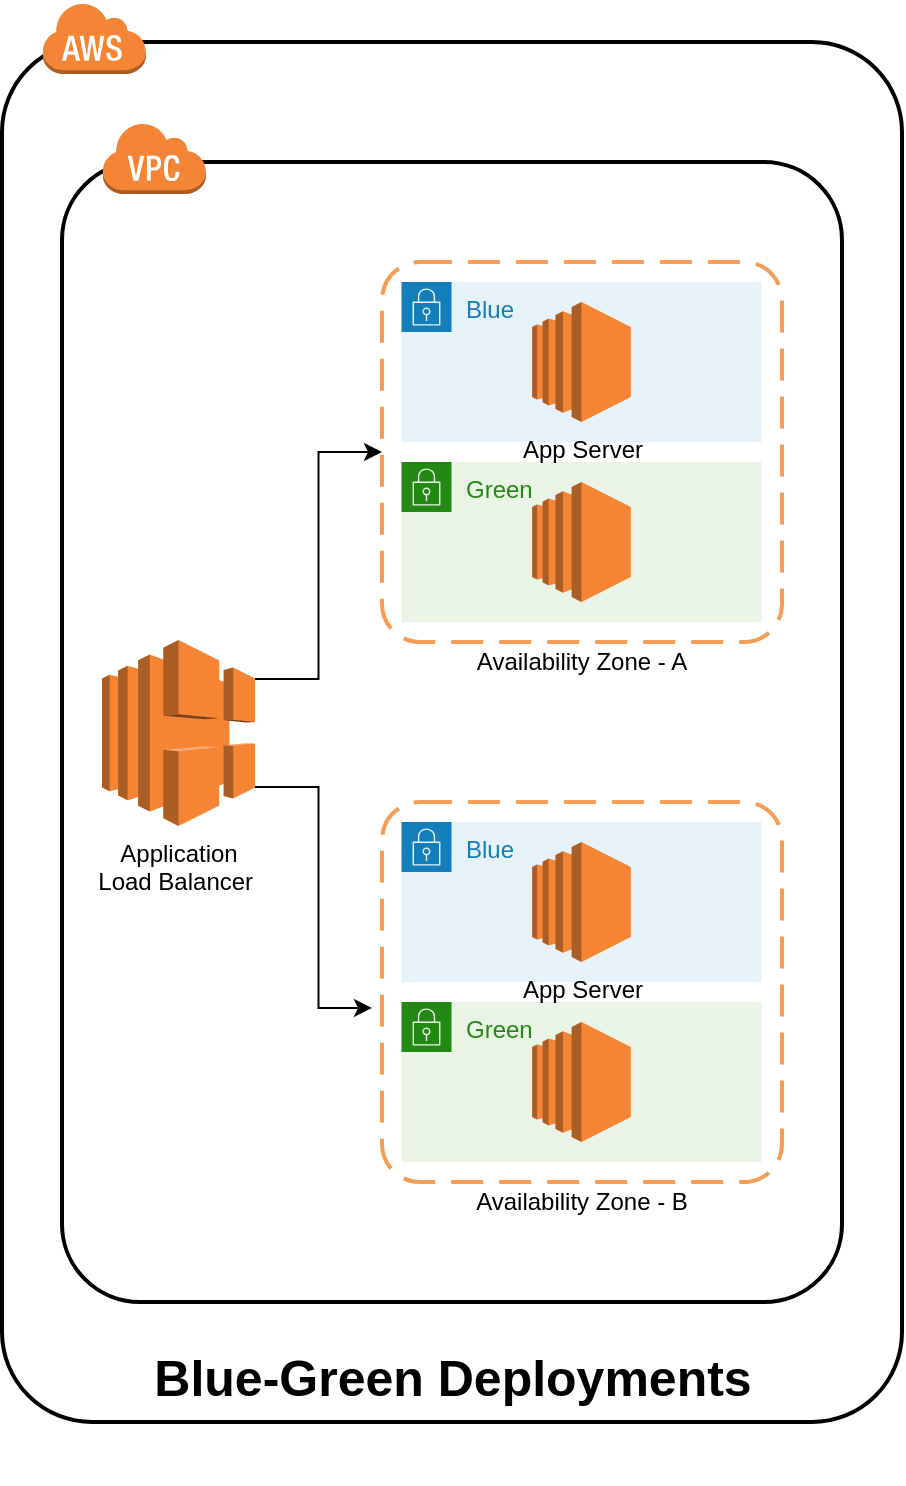 <mxfile version="13.9.9" type="device"><diagram id="iI63inaK8NdylZdRDn-V" name="Page-1"><mxGraphModel dx="1106" dy="767" grid="1" gridSize="10" guides="1" tooltips="1" connect="1" arrows="1" fold="1" page="1" pageScale="1" pageWidth="1169" pageHeight="827" math="0" shadow="0"><root><mxCell id="0"/><mxCell id="1" parent="0"/><mxCell id="UM9Xraa7WFNnEX38eloO-1" value="" style="rounded=1;arcSize=10;dashed=0;fillColor=none;gradientColor=none;strokeWidth=2;" vertex="1" parent="1"><mxGeometry x="130" y="100" width="450" height="690" as="geometry"/></mxCell><mxCell id="UM9Xraa7WFNnEX38eloO-2" value="" style="dashed=0;html=1;shape=mxgraph.aws3.cloud;fillColor=#F58536;gradientColor=none;dashed=0;" vertex="1" parent="1"><mxGeometry x="150" y="80" width="52" height="36" as="geometry"/></mxCell><mxCell id="UM9Xraa7WFNnEX38eloO-3" value="" style="rounded=1;arcSize=10;dashed=0;fillColor=none;gradientColor=none;strokeWidth=2;" vertex="1" parent="1"><mxGeometry x="160" y="160" width="390" height="570" as="geometry"/></mxCell><mxCell id="UM9Xraa7WFNnEX38eloO-4" value="" style="dashed=0;html=1;shape=mxgraph.aws3.virtual_private_cloud;fillColor=#F58536;gradientColor=none;dashed=0;" vertex="1" parent="1"><mxGeometry x="180" y="140" width="52" height="36" as="geometry"/></mxCell><mxCell id="UM9Xraa7WFNnEX38eloO-5" value="" style="rounded=1;arcSize=10;dashed=1;strokeColor=#F59D56;fillColor=none;gradientColor=none;dashPattern=8 4;strokeWidth=2;" vertex="1" parent="1"><mxGeometry x="320" y="210" width="200" height="190" as="geometry"/></mxCell><mxCell id="UM9Xraa7WFNnEX38eloO-7" value="Green" style="points=[[0,0],[0.25,0],[0.5,0],[0.75,0],[1,0],[1,0.25],[1,0.5],[1,0.75],[1,1],[0.75,1],[0.5,1],[0.25,1],[0,1],[0,0.75],[0,0.5],[0,0.25]];outlineConnect=0;gradientColor=none;html=1;whiteSpace=wrap;fontSize=12;fontStyle=0;shape=mxgraph.aws4.group;grIcon=mxgraph.aws4.group_security_group;grStroke=0;strokeColor=#248814;fillColor=#E9F3E6;verticalAlign=top;align=left;spacingLeft=30;fontColor=#248814;dashed=0;" vertex="1" parent="1"><mxGeometry x="329.75" y="310" width="180" height="80" as="geometry"/></mxCell><mxCell id="UM9Xraa7WFNnEX38eloO-8" value="Blue" style="points=[[0,0],[0.25,0],[0.5,0],[0.75,0],[1,0],[1,0.25],[1,0.5],[1,0.75],[1,1],[0.75,1],[0.5,1],[0.25,1],[0,1],[0,0.75],[0,0.5],[0,0.25]];outlineConnect=0;gradientColor=none;html=1;whiteSpace=wrap;fontSize=12;fontStyle=0;shape=mxgraph.aws4.group;grIcon=mxgraph.aws4.group_security_group;grStroke=0;strokeColor=#147EBA;fillColor=#E6F2F8;verticalAlign=top;align=left;spacingLeft=30;fontColor=#147EBA;dashed=0;" vertex="1" parent="1"><mxGeometry x="329.75" y="220" width="180" height="80" as="geometry"/></mxCell><mxCell id="UM9Xraa7WFNnEX38eloO-9" value="" style="rounded=1;arcSize=10;dashed=1;strokeColor=#F59D56;fillColor=none;gradientColor=none;dashPattern=8 4;strokeWidth=2;" vertex="1" parent="1"><mxGeometry x="320" y="480" width="200" height="190" as="geometry"/></mxCell><mxCell id="UM9Xraa7WFNnEX38eloO-10" value="Green" style="points=[[0,0],[0.25,0],[0.5,0],[0.75,0],[1,0],[1,0.25],[1,0.5],[1,0.75],[1,1],[0.75,1],[0.5,1],[0.25,1],[0,1],[0,0.75],[0,0.5],[0,0.25]];outlineConnect=0;gradientColor=none;html=1;whiteSpace=wrap;fontSize=12;fontStyle=0;shape=mxgraph.aws4.group;grIcon=mxgraph.aws4.group_security_group;grStroke=0;strokeColor=#248814;fillColor=#E9F3E6;verticalAlign=top;align=left;spacingLeft=30;fontColor=#248814;dashed=0;" vertex="1" parent="1"><mxGeometry x="329.75" y="580" width="180" height="80" as="geometry"/></mxCell><mxCell id="UM9Xraa7WFNnEX38eloO-11" value="Blue" style="points=[[0,0],[0.25,0],[0.5,0],[0.75,0],[1,0],[1,0.25],[1,0.5],[1,0.75],[1,1],[0.75,1],[0.5,1],[0.25,1],[0,1],[0,0.75],[0,0.5],[0,0.25]];outlineConnect=0;gradientColor=none;html=1;whiteSpace=wrap;fontSize=12;fontStyle=0;shape=mxgraph.aws4.group;grIcon=mxgraph.aws4.group_security_group;grStroke=0;strokeColor=#147EBA;fillColor=#E6F2F8;verticalAlign=top;align=left;spacingLeft=30;fontColor=#147EBA;dashed=0;" vertex="1" parent="1"><mxGeometry x="329.75" y="490" width="180" height="80" as="geometry"/></mxCell><mxCell id="UM9Xraa7WFNnEX38eloO-12" value="Availability Zone - A" style="text;html=1;strokeColor=none;fillColor=none;align=center;verticalAlign=middle;whiteSpace=wrap;rounded=0;" vertex="1" parent="1"><mxGeometry x="354.75" y="400" width="130" height="20" as="geometry"/></mxCell><mxCell id="UM9Xraa7WFNnEX38eloO-13" value="Availability Zone - B" style="text;html=1;strokeColor=none;fillColor=none;align=center;verticalAlign=middle;whiteSpace=wrap;rounded=0;" vertex="1" parent="1"><mxGeometry x="355" y="670" width="130" height="20" as="geometry"/></mxCell><mxCell id="UM9Xraa7WFNnEX38eloO-15" style="edgeStyle=orthogonalEdgeStyle;rounded=0;orthogonalLoop=1;jettySize=auto;html=1;exitX=1;exitY=0.21;exitDx=0;exitDy=0;exitPerimeter=0;entryX=0;entryY=0.5;entryDx=0;entryDy=0;" edge="1" parent="1" source="UM9Xraa7WFNnEX38eloO-14" target="UM9Xraa7WFNnEX38eloO-5"><mxGeometry relative="1" as="geometry"/></mxCell><mxCell id="UM9Xraa7WFNnEX38eloO-16" style="edgeStyle=orthogonalEdgeStyle;rounded=0;orthogonalLoop=1;jettySize=auto;html=1;exitX=1;exitY=0.79;exitDx=0;exitDy=0;exitPerimeter=0;entryX=-0.025;entryY=0.542;entryDx=0;entryDy=0;entryPerimeter=0;" edge="1" parent="1" source="UM9Xraa7WFNnEX38eloO-14" target="UM9Xraa7WFNnEX38eloO-9"><mxGeometry relative="1" as="geometry"/></mxCell><mxCell id="UM9Xraa7WFNnEX38eloO-14" value="Application &lt;br&gt;Load Balancer&amp;nbsp;" style="outlineConnect=0;dashed=0;verticalLabelPosition=bottom;verticalAlign=top;align=center;html=1;shape=mxgraph.aws3.elastic_load_balancing;fillColor=#F58534;gradientColor=none;" vertex="1" parent="1"><mxGeometry x="180" y="399" width="76.5" height="93" as="geometry"/></mxCell><mxCell id="UM9Xraa7WFNnEX38eloO-17" value="App Server" style="outlineConnect=0;dashed=0;verticalLabelPosition=bottom;verticalAlign=top;align=center;html=1;shape=mxgraph.aws3.ec2;fillColor=#F58534;gradientColor=none;" vertex="1" parent="1"><mxGeometry x="395.08" y="230" width="49.35" height="60" as="geometry"/></mxCell><mxCell id="UM9Xraa7WFNnEX38eloO-18" value="" style="outlineConnect=0;dashed=0;verticalLabelPosition=bottom;verticalAlign=top;align=center;html=1;shape=mxgraph.aws3.ec2;fillColor=#F58534;gradientColor=none;" vertex="1" parent="1"><mxGeometry x="395.08" y="320" width="49.35" height="60" as="geometry"/></mxCell><mxCell id="UM9Xraa7WFNnEX38eloO-19" value="App Server" style="outlineConnect=0;dashed=0;verticalLabelPosition=bottom;verticalAlign=top;align=center;html=1;shape=mxgraph.aws3.ec2;fillColor=#F58534;gradientColor=none;" vertex="1" parent="1"><mxGeometry x="395.08" y="500" width="49.35" height="60" as="geometry"/></mxCell><mxCell id="UM9Xraa7WFNnEX38eloO-20" value="" style="outlineConnect=0;dashed=0;verticalLabelPosition=bottom;verticalAlign=top;align=center;html=1;shape=mxgraph.aws3.ec2;fillColor=#F58534;gradientColor=none;" vertex="1" parent="1"><mxGeometry x="395.08" y="590" width="49.35" height="60" as="geometry"/></mxCell><mxCell id="UM9Xraa7WFNnEX38eloO-25" value="&lt;h1 class=&quot;g-type-display-2 tutorial-page-header_heading__1zIJI&quot;&gt;&lt;font style=&quot;font-size: 25px&quot;&gt;Blue-Green Deployments&lt;/font&gt;&lt;/h1&gt;" style="text;strokeColor=none;fillColor=none;html=1;fontSize=24;fontStyle=1;verticalAlign=middle;align=center;" vertex="1" parent="1"><mxGeometry x="305" y="740" width="100" height="40" as="geometry"/></mxCell></root></mxGraphModel></diagram></mxfile>